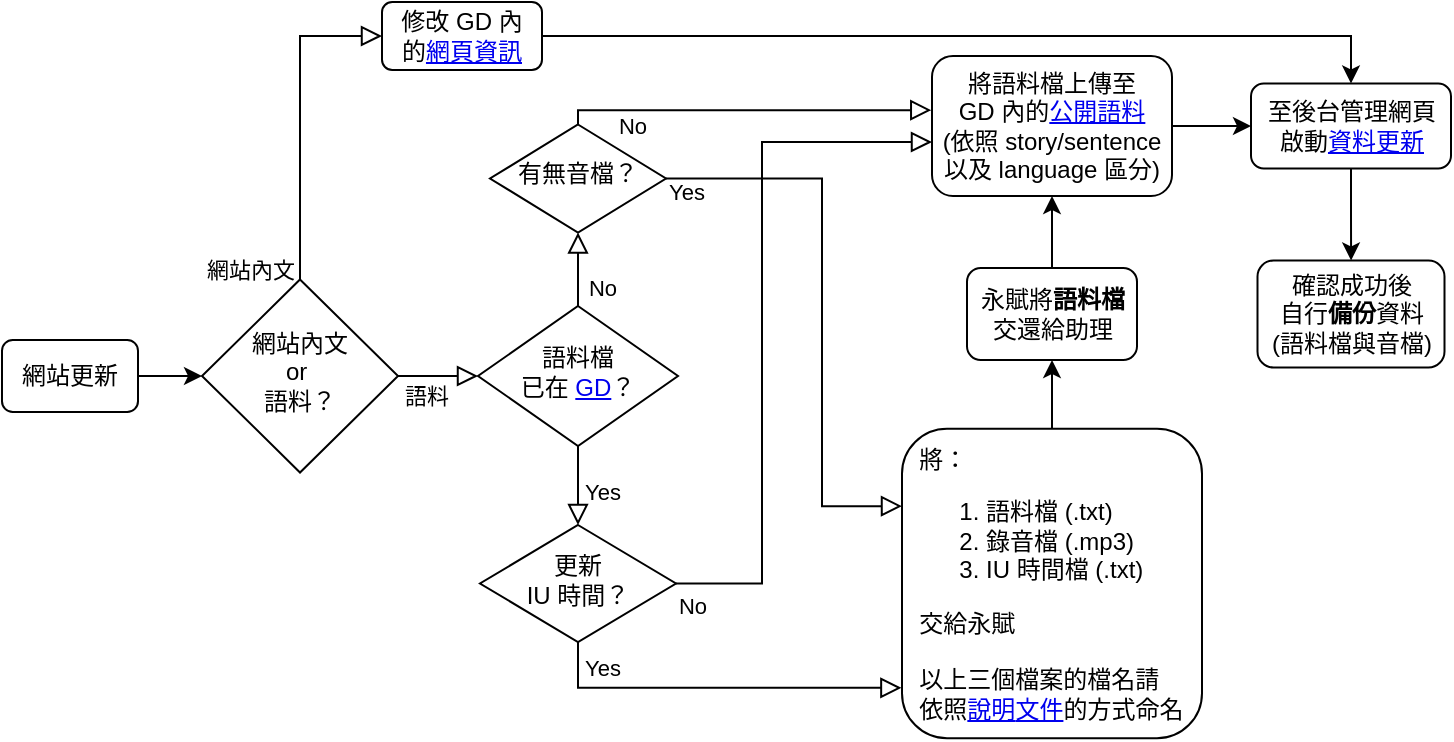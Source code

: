 <mxfile version="14.6.13" type="device"><diagram id="C5RBs43oDa-KdzZeNtuy" name="Page-1"><mxGraphModel dx="1038" dy="608" grid="1" gridSize="10" guides="1" tooltips="1" connect="1" arrows="1" fold="1" page="1" pageScale="1" pageWidth="827" pageHeight="1169" math="0" shadow="0"><root><mxCell id="WIyWlLk6GJQsqaUBKTNV-0"/><mxCell id="WIyWlLk6GJQsqaUBKTNV-1" parent="WIyWlLk6GJQsqaUBKTNV-0"/><mxCell id="WIyWlLk6GJQsqaUBKTNV-3" value="網站更新" style="rounded=1;whiteSpace=wrap;html=1;fontSize=12;glass=0;strokeWidth=1;shadow=0;" parent="WIyWlLk6GJQsqaUBKTNV-1" vertex="1"><mxGeometry x="50" y="306" width="68" height="36" as="geometry"/></mxCell><mxCell id="WIyWlLk6GJQsqaUBKTNV-4" value="Yes" style="rounded=0;html=1;jettySize=auto;orthogonalLoop=1;fontSize=11;endArrow=block;endFill=0;endSize=8;strokeWidth=1;shadow=0;labelBackgroundColor=none;edgeStyle=orthogonalEdgeStyle;exitX=0.5;exitY=1;exitDx=0;exitDy=0;" parent="WIyWlLk6GJQsqaUBKTNV-1" source="WIyWlLk6GJQsqaUBKTNV-6" target="WIyWlLk6GJQsqaUBKTNV-10" edge="1"><mxGeometry x="0.159" y="12" relative="1" as="geometry"><mxPoint as="offset"/></mxGeometry></mxCell><mxCell id="WIyWlLk6GJQsqaUBKTNV-5" value="No" style="edgeStyle=orthogonalEdgeStyle;rounded=0;html=1;jettySize=auto;orthogonalLoop=1;fontSize=11;endArrow=block;endFill=0;endSize=8;strokeWidth=1;shadow=0;labelBackgroundColor=none;exitX=0.5;exitY=0;exitDx=0;exitDy=0;entryX=0.5;entryY=1;entryDx=0;entryDy=0;" parent="WIyWlLk6GJQsqaUBKTNV-1" source="WIyWlLk6GJQsqaUBKTNV-6" target="FPayXZyICiVkKeWRvV8T-0" edge="1"><mxGeometry x="-0.486" y="-12" relative="1" as="geometry"><mxPoint as="offset"/><mxPoint x="338" y="244" as="targetPoint"/></mxGeometry></mxCell><mxCell id="WIyWlLk6GJQsqaUBKTNV-6" value="語料檔&lt;br&gt;已在 &lt;a href=&quot;https://drive.google.com/drive/folders/1anXf0owlXjyu_qc7mF-_ayNJGfo_0CiV&quot;&gt;GD&lt;/a&gt;？" style="rhombus;whiteSpace=wrap;html=1;shadow=0;fontFamily=Helvetica;fontSize=12;align=center;strokeWidth=1;spacing=6;spacingTop=-4;" parent="WIyWlLk6GJQsqaUBKTNV-1" vertex="1"><mxGeometry x="288" y="289" width="100" height="70" as="geometry"/></mxCell><mxCell id="WIyWlLk6GJQsqaUBKTNV-8" value="No" style="rounded=0;html=1;jettySize=auto;orthogonalLoop=1;fontSize=11;endArrow=block;endFill=0;endSize=8;strokeWidth=1;shadow=0;labelBackgroundColor=none;edgeStyle=orthogonalEdgeStyle;exitX=1;exitY=0.5;exitDx=0;exitDy=0;" parent="WIyWlLk6GJQsqaUBKTNV-1" source="WIyWlLk6GJQsqaUBKTNV-10" edge="1"><mxGeometry x="-0.953" y="-10" relative="1" as="geometry"><mxPoint y="1" as="offset"/><mxPoint x="515" y="207" as="targetPoint"/><Array as="points"><mxPoint x="430" y="428"/><mxPoint x="430" y="207"/><mxPoint x="515" y="207"/></Array></mxGeometry></mxCell><mxCell id="WIyWlLk6GJQsqaUBKTNV-10" value="更新&lt;br&gt;IU 時間？" style="rhombus;whiteSpace=wrap;html=1;shadow=0;fontFamily=Helvetica;fontSize=12;align=center;strokeWidth=1;spacing=6;spacingTop=-4;" parent="WIyWlLk6GJQsqaUBKTNV-1" vertex="1"><mxGeometry x="289" y="398.5" width="98" height="58.5" as="geometry"/></mxCell><mxCell id="FPayXZyICiVkKeWRvV8T-0" value="有無音檔？" style="rhombus;whiteSpace=wrap;html=1;shadow=0;fontFamily=Helvetica;fontSize=12;align=center;strokeWidth=1;spacing=6;spacingTop=-4;" parent="WIyWlLk6GJQsqaUBKTNV-1" vertex="1"><mxGeometry x="294" y="198.25" width="88" height="54" as="geometry"/></mxCell><mxCell id="5nMv0FoyYyXAODIG5buf-0" style="edgeStyle=orthogonalEdgeStyle;rounded=0;orthogonalLoop=1;jettySize=auto;html=1;exitX=0.5;exitY=0;exitDx=0;exitDy=0;entryX=0.5;entryY=1;entryDx=0;entryDy=0;" parent="WIyWlLk6GJQsqaUBKTNV-1" source="FPayXZyICiVkKeWRvV8T-2" target="FPayXZyICiVkKeWRvV8T-12" edge="1"><mxGeometry relative="1" as="geometry"/></mxCell><mxCell id="FPayXZyICiVkKeWRvV8T-2" value="&amp;nbsp; 將：&lt;br&gt;&lt;ol&gt;&lt;li&gt;語料檔 (.txt)&lt;/li&gt;&lt;li&gt;錄音檔 (.mp3)&lt;/li&gt;&lt;li&gt;IU 時間檔 (.txt)&lt;/li&gt;&lt;/ol&gt;&lt;div&gt;&amp;nbsp; 交給永賦&lt;/div&gt;&lt;div&gt;&lt;br&gt;&lt;/div&gt;&lt;div&gt;&amp;nbsp; 以上三個檔案的檔名請&lt;/div&gt;&lt;div&gt;&amp;nbsp; 依照&lt;a href=&quot;https://yongfu.name/cdocs/#/iu_file&quot;&gt;說明&lt;/a&gt;&lt;a href=&quot;https://yongfu.name/cdocs/#/iu_file&quot;&gt;文件&lt;/a&gt;的方式命名&lt;/div&gt;" style="rounded=1;whiteSpace=wrap;html=1;fontSize=12;glass=0;strokeWidth=1;shadow=0;align=left;" parent="WIyWlLk6GJQsqaUBKTNV-1" vertex="1"><mxGeometry x="500" y="350.38" width="150" height="154.75" as="geometry"/></mxCell><mxCell id="FPayXZyICiVkKeWRvV8T-8" value="Yes" style="rounded=0;html=1;jettySize=auto;orthogonalLoop=1;fontSize=11;endArrow=block;endFill=0;endSize=8;strokeWidth=1;shadow=0;labelBackgroundColor=none;edgeStyle=orthogonalEdgeStyle;entryX=-0.002;entryY=0.837;entryDx=0;entryDy=0;exitX=0.5;exitY=1;exitDx=0;exitDy=0;entryPerimeter=0;" parent="WIyWlLk6GJQsqaUBKTNV-1" source="WIyWlLk6GJQsqaUBKTNV-10" target="FPayXZyICiVkKeWRvV8T-2" edge="1"><mxGeometry x="-0.622" y="10" relative="1" as="geometry"><mxPoint as="offset"/><mxPoint x="718" y="654" as="sourcePoint"/><mxPoint x="668" y="754" as="targetPoint"/><Array as="points"><mxPoint x="338" y="480"/></Array></mxGeometry></mxCell><mxCell id="5nMv0FoyYyXAODIG5buf-1" style="edgeStyle=orthogonalEdgeStyle;rounded=0;orthogonalLoop=1;jettySize=auto;html=1;exitX=0.5;exitY=0;exitDx=0;exitDy=0;entryX=0.5;entryY=1;entryDx=0;entryDy=0;" parent="WIyWlLk6GJQsqaUBKTNV-1" source="FPayXZyICiVkKeWRvV8T-12" target="FPayXZyICiVkKeWRvV8T-15" edge="1"><mxGeometry relative="1" as="geometry"/></mxCell><mxCell id="FPayXZyICiVkKeWRvV8T-12" value="永賦將&lt;b&gt;語料檔&lt;br&gt;&lt;/b&gt;交還給助理" style="rounded=1;whiteSpace=wrap;html=1;fontSize=12;glass=0;strokeWidth=1;shadow=0;" parent="WIyWlLk6GJQsqaUBKTNV-1" vertex="1"><mxGeometry x="532.5" y="270" width="85" height="46" as="geometry"/></mxCell><mxCell id="FPayXZyICiVkKeWRvV8T-14" value="Yes" style="edgeStyle=orthogonalEdgeStyle;rounded=0;html=1;jettySize=auto;orthogonalLoop=1;fontSize=11;endArrow=block;endFill=0;endSize=8;strokeWidth=1;shadow=0;labelBackgroundColor=none;entryX=0;entryY=0.25;entryDx=0;entryDy=0;exitX=1;exitY=0.5;exitDx=0;exitDy=0;" parent="WIyWlLk6GJQsqaUBKTNV-1" source="FPayXZyICiVkKeWRvV8T-0" target="FPayXZyICiVkKeWRvV8T-2" edge="1"><mxGeometry x="-0.93" y="-7" relative="1" as="geometry"><mxPoint as="offset"/><mxPoint x="382" y="230" as="sourcePoint"/><mxPoint x="878" y="724" as="targetPoint"/><Array as="points"><mxPoint x="460" y="225"/><mxPoint x="460" y="389"/></Array></mxGeometry></mxCell><mxCell id="6t3Z8UJ7dsG1fOd0mnVM-0" style="edgeStyle=orthogonalEdgeStyle;rounded=0;orthogonalLoop=1;jettySize=auto;html=1;entryX=0;entryY=0.5;entryDx=0;entryDy=0;" parent="WIyWlLk6GJQsqaUBKTNV-1" source="FPayXZyICiVkKeWRvV8T-15" target="FPayXZyICiVkKeWRvV8T-18" edge="1"><mxGeometry relative="1" as="geometry"/></mxCell><mxCell id="FPayXZyICiVkKeWRvV8T-15" value="將語料檔上傳至 &lt;br&gt;GD 內的&lt;a href=&quot;https://drive.google.com/drive/folders/1anXf0owlXjyu_qc7mF-_ayNJGfo_0CiV&quot;&gt;公開語料&lt;/a&gt;&lt;br&gt;(依照 story/sentence&lt;br&gt;以及 language 區分)" style="rounded=1;whiteSpace=wrap;html=1;fontSize=12;glass=0;strokeWidth=1;shadow=0;" parent="WIyWlLk6GJQsqaUBKTNV-1" vertex="1"><mxGeometry x="515" y="164" width="120" height="70" as="geometry"/></mxCell><mxCell id="FPayXZyICiVkKeWRvV8T-21" style="edgeStyle=orthogonalEdgeStyle;rounded=0;orthogonalLoop=1;jettySize=auto;html=1;exitX=0.5;exitY=1;exitDx=0;exitDy=0;" parent="WIyWlLk6GJQsqaUBKTNV-1" source="FPayXZyICiVkKeWRvV8T-18" target="FPayXZyICiVkKeWRvV8T-20" edge="1"><mxGeometry relative="1" as="geometry"/></mxCell><mxCell id="FPayXZyICiVkKeWRvV8T-18" value="至後台管理網頁&lt;br&gt;啟動&lt;a href=&quot;https://cdocs.netlify.app&quot;&gt;資料更新&lt;/a&gt;" style="rounded=1;whiteSpace=wrap;html=1;fontSize=12;glass=0;strokeWidth=1;shadow=0;" parent="WIyWlLk6GJQsqaUBKTNV-1" vertex="1"><mxGeometry x="674.5" y="177.75" width="100" height="42.5" as="geometry"/></mxCell><mxCell id="FPayXZyICiVkKeWRvV8T-20" value="確認成功後&lt;br&gt;自行&lt;b&gt;備份&lt;/b&gt;資料&lt;br&gt;(語料檔與音檔)" style="rounded=1;whiteSpace=wrap;html=1;fontSize=12;glass=0;strokeWidth=1;shadow=0;" parent="WIyWlLk6GJQsqaUBKTNV-1" vertex="1"><mxGeometry x="677.75" y="266.25" width="93.5" height="53.5" as="geometry"/></mxCell><mxCell id="FPayXZyICiVkKeWRvV8T-24" value="網站內文&lt;br&gt;or&amp;nbsp;&lt;br&gt;語料？" style="rhombus;whiteSpace=wrap;html=1;shadow=0;fontFamily=Helvetica;fontSize=12;align=center;strokeWidth=1;spacing=6;spacingTop=-4;" parent="WIyWlLk6GJQsqaUBKTNV-1" vertex="1"><mxGeometry x="150" y="275.75" width="98" height="96.5" as="geometry"/></mxCell><mxCell id="FPayXZyICiVkKeWRvV8T-27" value="語料" style="edgeStyle=orthogonalEdgeStyle;rounded=0;html=1;jettySize=auto;orthogonalLoop=1;fontSize=11;endArrow=block;endFill=0;endSize=8;strokeWidth=1;shadow=0;labelBackgroundColor=none;exitX=1;exitY=0.5;exitDx=0;exitDy=0;entryX=0;entryY=0.5;entryDx=0;entryDy=0;" parent="WIyWlLk6GJQsqaUBKTNV-1" source="FPayXZyICiVkKeWRvV8T-24" target="WIyWlLk6GJQsqaUBKTNV-6" edge="1"><mxGeometry x="-0.333" y="-10" relative="1" as="geometry"><mxPoint as="offset"/><mxPoint x="868" y="484" as="sourcePoint"/><mxPoint x="468" y="454" as="targetPoint"/><Array as="points"><mxPoint x="268" y="324"/><mxPoint x="268" y="324"/></Array></mxGeometry></mxCell><mxCell id="FPayXZyICiVkKeWRvV8T-28" value="網站內文" style="edgeStyle=orthogonalEdgeStyle;rounded=0;html=1;jettySize=auto;orthogonalLoop=1;fontSize=11;endArrow=block;endFill=0;endSize=8;strokeWidth=1;shadow=0;labelBackgroundColor=none;exitX=0.5;exitY=0;exitDx=0;exitDy=0;entryX=0;entryY=0.5;entryDx=0;entryDy=0;" parent="WIyWlLk6GJQsqaUBKTNV-1" source="FPayXZyICiVkKeWRvV8T-24" target="6t3Z8UJ7dsG1fOd0mnVM-1" edge="1"><mxGeometry x="-0.939" y="25" relative="1" as="geometry"><mxPoint as="offset"/><mxPoint x="998" y="504" as="sourcePoint"/><mxPoint x="270" y="154" as="targetPoint"/><Array as="points"><mxPoint x="199" y="154"/></Array></mxGeometry></mxCell><mxCell id="FPayXZyICiVkKeWRvV8T-29" style="edgeStyle=orthogonalEdgeStyle;rounded=0;orthogonalLoop=1;jettySize=auto;html=1;exitX=1;exitY=0.5;exitDx=0;exitDy=0;entryX=0;entryY=0.5;entryDx=0;entryDy=0;" parent="WIyWlLk6GJQsqaUBKTNV-1" source="WIyWlLk6GJQsqaUBKTNV-3" target="FPayXZyICiVkKeWRvV8T-24" edge="1"><mxGeometry relative="1" as="geometry"><mxPoint x="918" y="374" as="sourcePoint"/><mxPoint x="298" y="189" as="targetPoint"/></mxGeometry></mxCell><mxCell id="5nMv0FoyYyXAODIG5buf-5" style="edgeStyle=orthogonalEdgeStyle;rounded=0;orthogonalLoop=1;jettySize=auto;html=1;exitX=1;exitY=0.5;exitDx=0;exitDy=0;entryX=0.5;entryY=0;entryDx=0;entryDy=0;" parent="WIyWlLk6GJQsqaUBKTNV-1" source="6t3Z8UJ7dsG1fOd0mnVM-1" target="FPayXZyICiVkKeWRvV8T-18" edge="1"><mxGeometry relative="1" as="geometry"/></mxCell><mxCell id="6t3Z8UJ7dsG1fOd0mnVM-1" value="修改 GD 內&lt;br&gt;的&lt;a href=&quot;https://drive.google.com/drive/folders/1wRviM4yVvQySP2JG5r5a2aBBw4z8uj6q&quot;&gt;網頁資訊&lt;/a&gt;" style="rounded=1;whiteSpace=wrap;html=1;fontSize=12;glass=0;strokeWidth=1;shadow=0;" parent="WIyWlLk6GJQsqaUBKTNV-1" vertex="1"><mxGeometry x="240" y="137" width="80" height="34" as="geometry"/></mxCell><mxCell id="6t3Z8UJ7dsG1fOd0mnVM-3" value="No" style="edgeStyle=orthogonalEdgeStyle;rounded=0;html=1;jettySize=auto;orthogonalLoop=1;fontSize=11;endArrow=block;endFill=0;endSize=8;strokeWidth=1;shadow=0;labelBackgroundColor=none;exitX=0.5;exitY=0;exitDx=0;exitDy=0;entryX=-0.003;entryY=0.387;entryDx=0;entryDy=0;entryPerimeter=0;" parent="WIyWlLk6GJQsqaUBKTNV-1" source="FPayXZyICiVkKeWRvV8T-0" target="FPayXZyICiVkKeWRvV8T-15" edge="1"><mxGeometry x="-0.626" y="-8" relative="1" as="geometry"><mxPoint as="offset"/><mxPoint x="398" y="214" as="sourcePoint"/><mxPoint x="516" y="170" as="targetPoint"/><Array as="points"><mxPoint x="338" y="191"/></Array></mxGeometry></mxCell></root></mxGraphModel></diagram></mxfile>